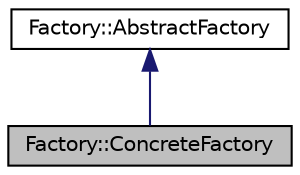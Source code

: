 digraph "Factory::ConcreteFactory"
    {
    // LATEX_PDF_SIZE
  bgcolor = "transparent";
edge [fontname = "Helvetica",fontsize = "10",labelfontname = "Helvetica",labelfontsize = "10"];
node [fontname = "Helvetica",fontsize = "10",shape = record];
Node1 [label = "Factory::ConcreteFactory",height = 0.2,width = 0.4,color = "black", fillcolor = "grey75", style = "filled", fontcolor = "black",tooltip = "Class for Concrete Factory, implements AbstractFactory's methods."];
Node2 -> Node1 [dir = "back",color = "midnightblue",fontsize = "10",style = "solid",fontname = "Helvetica"];
Node2 [label = "Factory::AbstractFactory",height = 0.2,width = 0.4,color = "black",URL = "$class_factory_1_1_abstract_factory.html",tooltip = "Class for Abstract Factory, used by World to create new entities without knowing anything SFML-relate..."];
}
